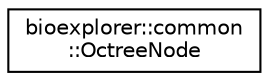 digraph "Graphical Class Hierarchy"
{
 // LATEX_PDF_SIZE
  edge [fontname="Helvetica",fontsize="10",labelfontname="Helvetica",labelfontsize="10"];
  node [fontname="Helvetica",fontsize="10",shape=record];
  rankdir="LR";
  Node0 [label="bioexplorer::common\l::OctreeNode",height=0.2,width=0.4,color="black", fillcolor="white", style="filled",URL="$d9/da1/classbioexplorer_1_1common_1_1OctreeNode.html",tooltip="The OctreeNode class implement a spherical node of the Octree acceleration structure used by the Fiel..."];
}
